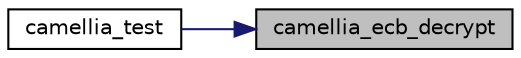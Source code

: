 digraph "camellia_ecb_decrypt"
{
 // LATEX_PDF_SIZE
  edge [fontname="Helvetica",fontsize="10",labelfontname="Helvetica",labelfontsize="10"];
  node [fontname="Helvetica",fontsize="10",shape=record];
  rankdir="RL";
  Node5 [label="camellia_ecb_decrypt",height=0.2,width=0.4,color="black", fillcolor="grey75", style="filled", fontcolor="black",tooltip=" "];
  Node5 -> Node6 [dir="back",color="midnightblue",fontsize="10",style="solid",fontname="Helvetica"];
  Node6 [label="camellia_test",height=0.2,width=0.4,color="black", fillcolor="white", style="filled",URL="$camellia_8c.html#a2af9ab6e44a83ed8fa753deece2c6749",tooltip=" "];
}
